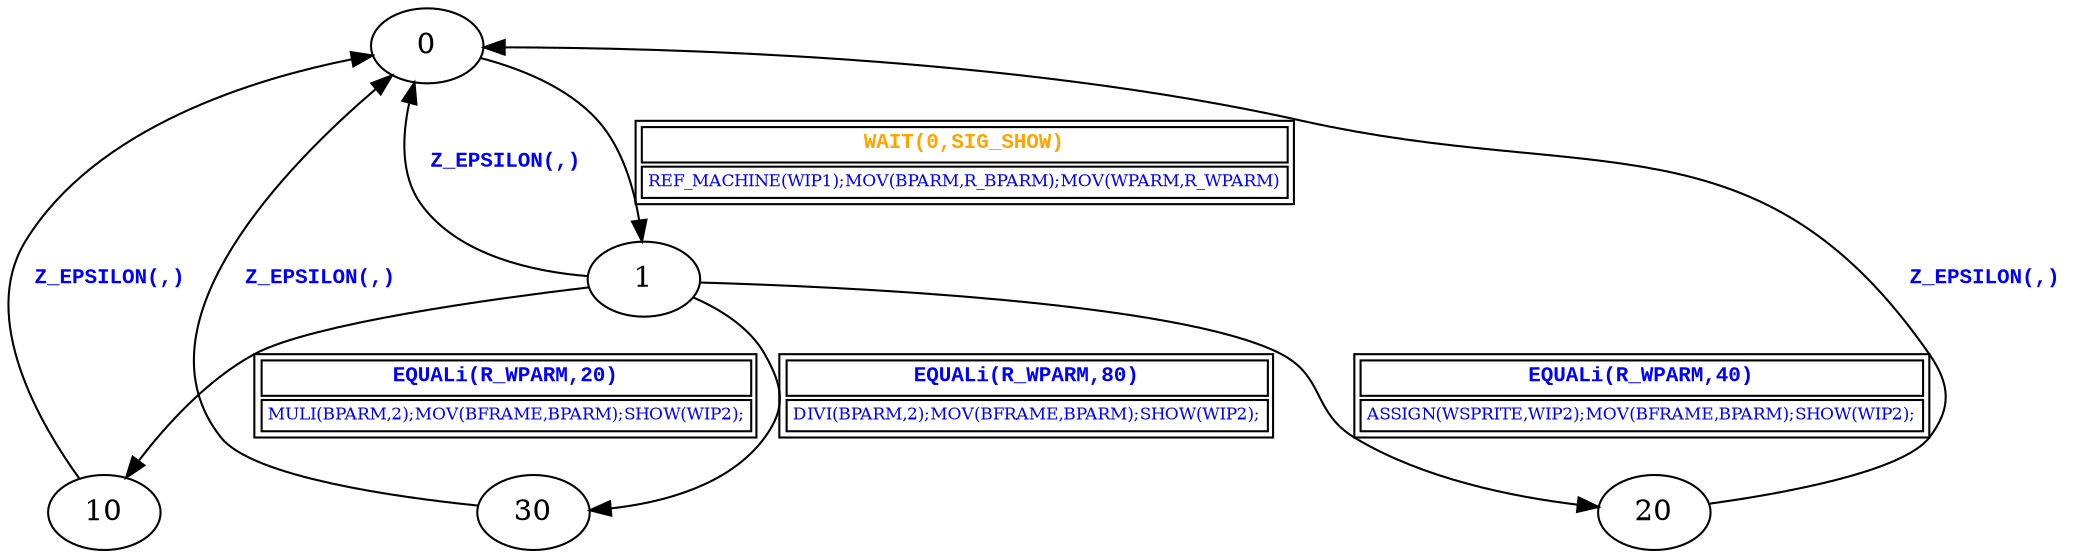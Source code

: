 digraph {
 node [shape=oval];
"0" -> "1"[fontcolor=orange, label=< <table border="1"><tr><td><font face="Courier New" point-size="10"><b>WAIT(0,SIG_SHOW)<br align="left"/></b></font></td></tr>
<tr><td><font point-size="8" color ="blue">REF_MACHINE(WIP1);MOV(BPARM,R_BPARM);MOV(WPARM,R_WPARM)<br align="left"/></font></td></tr></table>>];
"1" -> "10"[fontcolor=blue, label=< <table border="1"><tr><td><font face="Courier New" point-size="10"><b>EQUALi(R_WPARM,20)<br align="left"/></b></font></td></tr>
<tr><td><font point-size="8" color ="blue">MULI(BPARM,2);MOV(BFRAME,BPARM);SHOW(WIP2);<br align="left"/></font></td></tr></table>>];
"1" -> "20"[fontcolor=blue, label=< <table border="1"><tr><td><font face="Courier New" point-size="10"><b>EQUALi(R_WPARM,40)<br align="left"/></b></font></td></tr>
<tr><td><font point-size="8" color ="blue">ASSIGN(WSPRITE,WIP2);MOV(BFRAME,BPARM);SHOW(WIP2);<br align="left"/></font></td></tr></table>>];
"1" -> "30"[fontcolor=blue, label=< <table border="1"><tr><td><font face="Courier New" point-size="10"><b>EQUALi(R_WPARM,80)<br align="left"/></b></font></td></tr>
<tr><td><font point-size="8" color ="blue">DIVI(BPARM,2);MOV(BFRAME,BPARM);SHOW(WIP2);<br align="left"/></font></td></tr></table>>];
"1" -> "0"[fontcolor=blue, label=< <table border="0"><tr><td><font face="Courier New" point-size="10"><b>Z_EPSILON(,)<br align="left"/></b></font></td></tr>
</table>>];
"10" -> "0"[fontcolor=blue, label=< <table border="0"><tr><td><font face="Courier New" point-size="10"><b>Z_EPSILON(,)<br align="left"/></b></font></td></tr>
</table>>];
"20" -> "0"[fontcolor=blue, label=< <table border="0"><tr><td><font face="Courier New" point-size="10"><b>Z_EPSILON(,)<br align="left"/></b></font></td></tr>
</table>>];
"30" -> "0"[fontcolor=blue, label=< <table border="0"><tr><td><font face="Courier New" point-size="10"><b>Z_EPSILON(,)<br align="left"/></b></font></td></tr>
</table>>];
}
